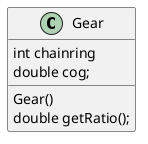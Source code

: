 @startuml
'https://plantuml.com/class-diagram


class Gear {
int chainring
double cog;
Gear()
double getRatio();
}

@enduml